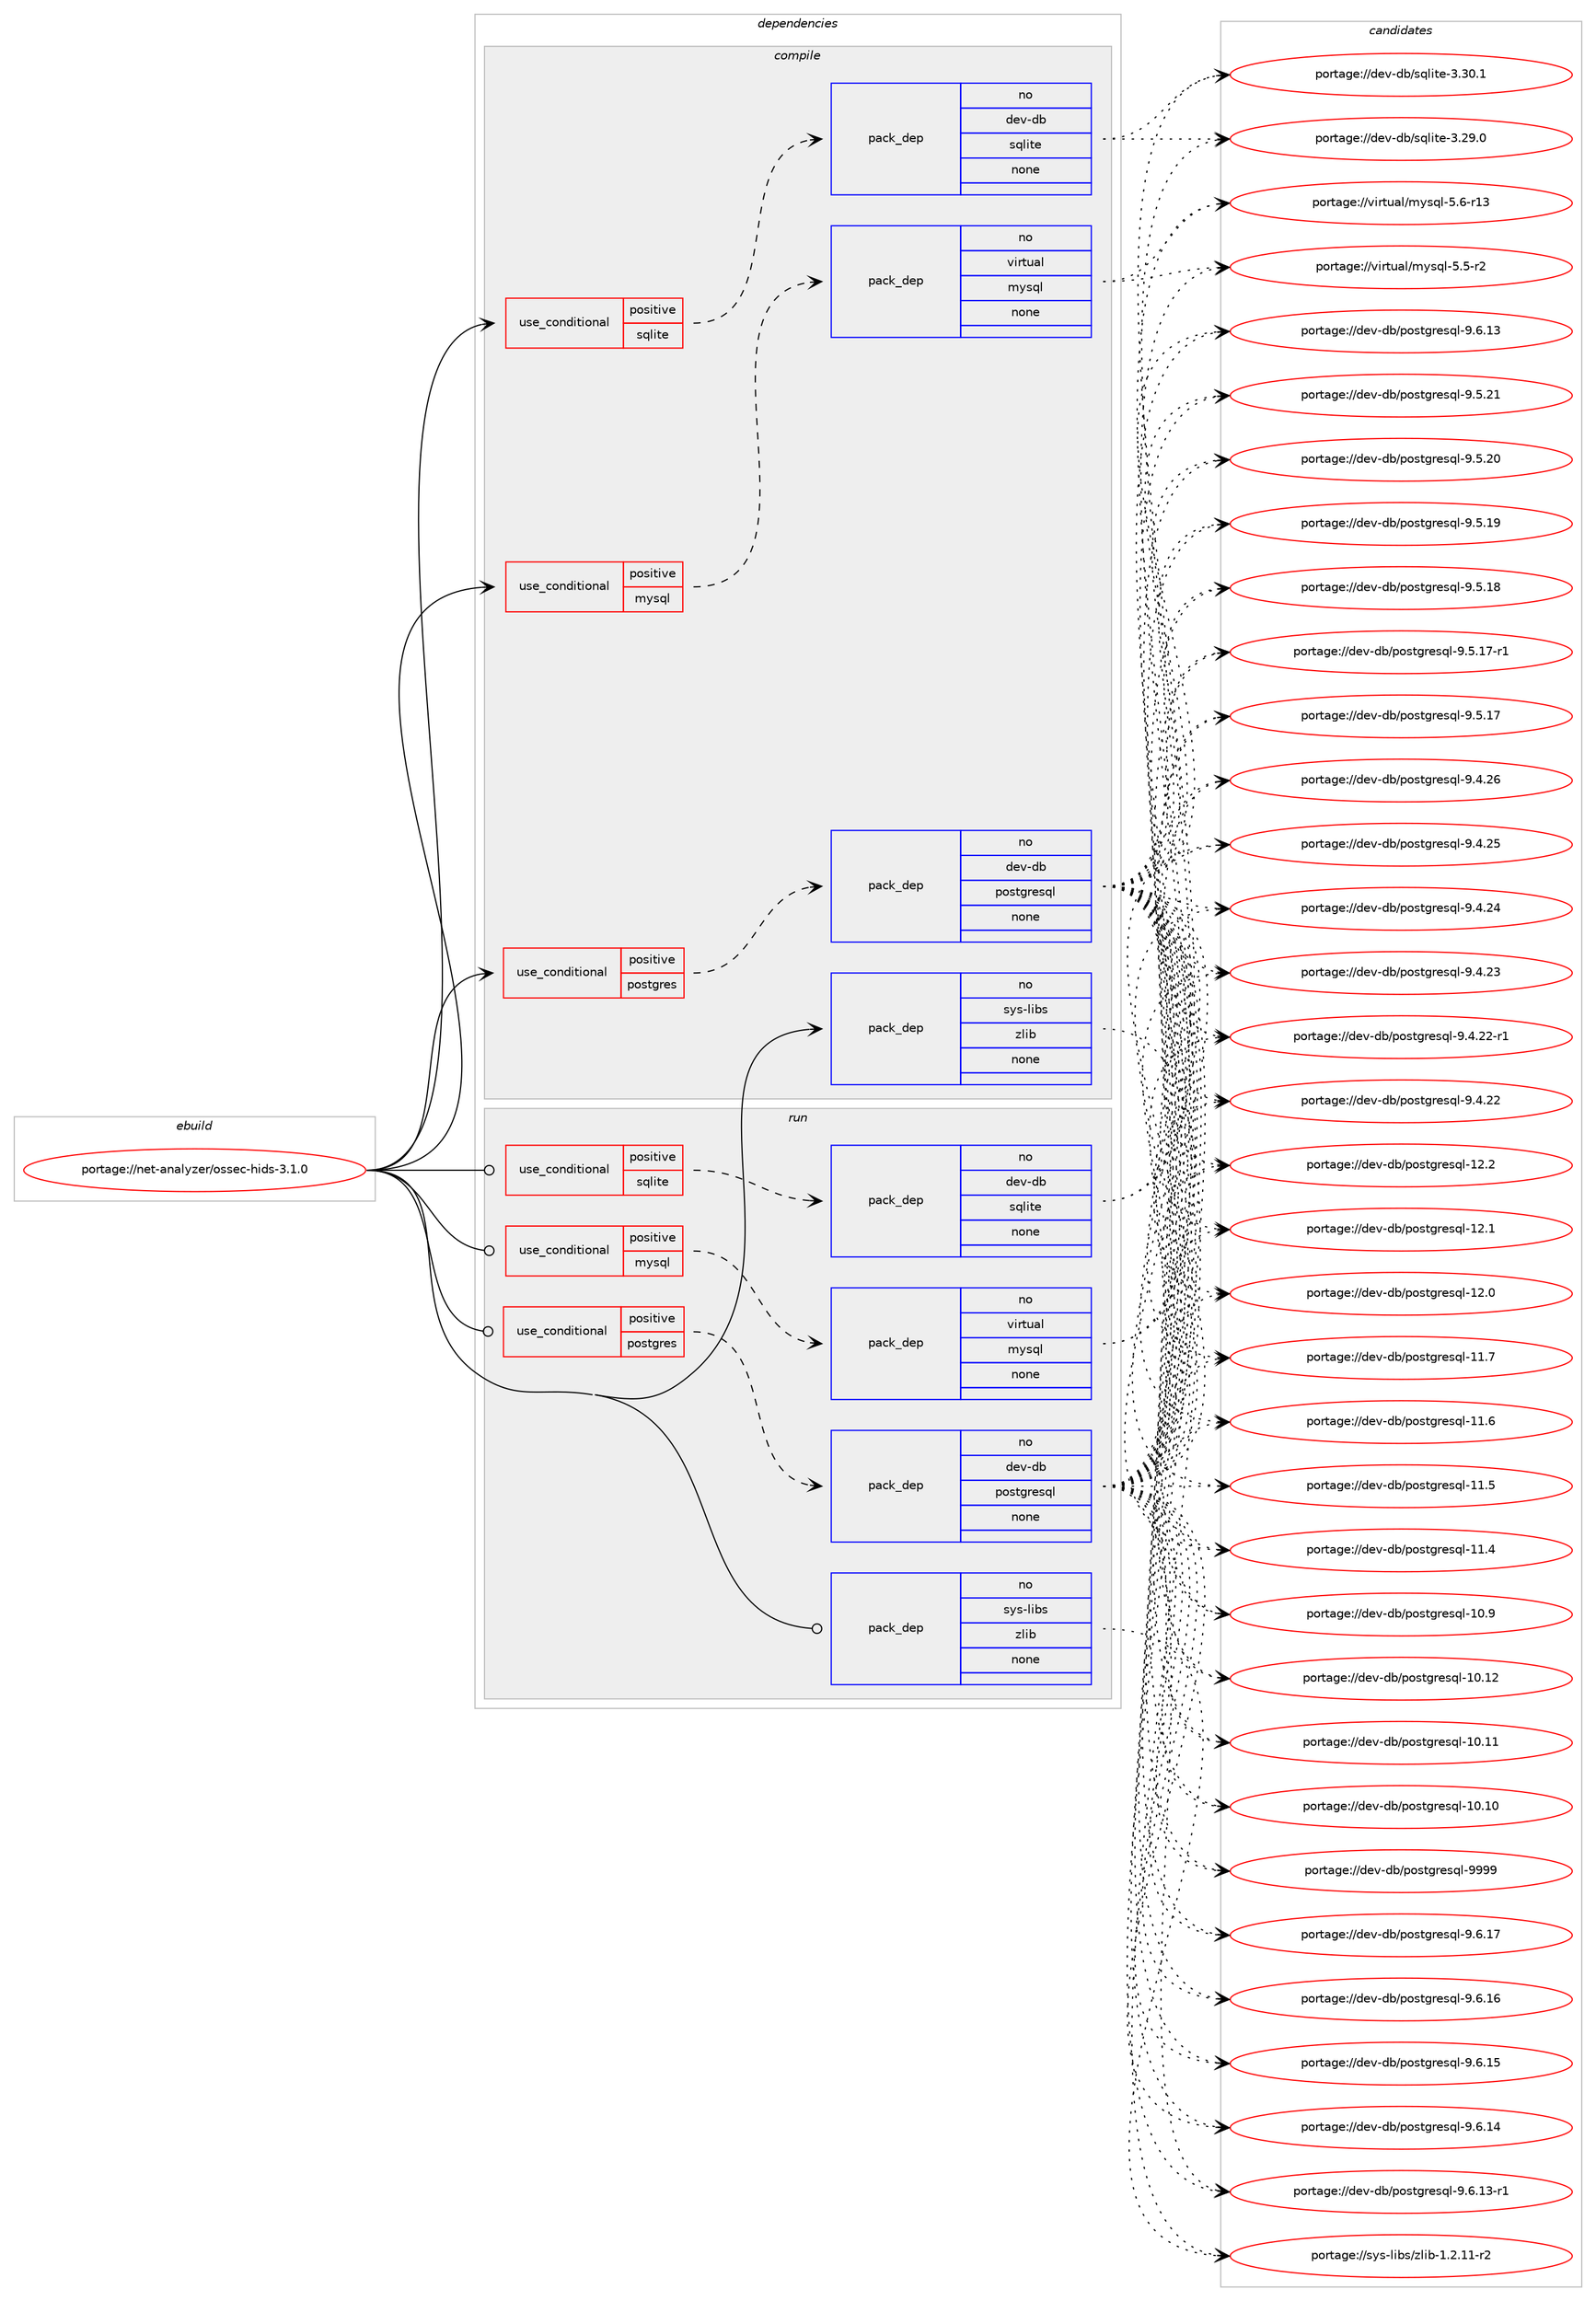 digraph prolog {

# *************
# Graph options
# *************

newrank=true;
concentrate=true;
compound=true;
graph [rankdir=LR,fontname=Helvetica,fontsize=10,ranksep=1.5];#, ranksep=2.5, nodesep=0.2];
edge  [arrowhead=vee];
node  [fontname=Helvetica,fontsize=10];

# **********
# The ebuild
# **********

subgraph cluster_leftcol {
color=gray;
rank=same;
label=<<i>ebuild</i>>;
id [label="portage://net-analyzer/ossec-hids-3.1.0", color=red, width=4, href="../net-analyzer/ossec-hids-3.1.0.svg"];
}

# ****************
# The dependencies
# ****************

subgraph cluster_midcol {
color=gray;
label=<<i>dependencies</i>>;
subgraph cluster_compile {
fillcolor="#eeeeee";
style=filled;
label=<<i>compile</i>>;
subgraph cond31206 {
dependency140160 [label=<<TABLE BORDER="0" CELLBORDER="1" CELLSPACING="0" CELLPADDING="4"><TR><TD ROWSPAN="3" CELLPADDING="10">use_conditional</TD></TR><TR><TD>positive</TD></TR><TR><TD>mysql</TD></TR></TABLE>>, shape=none, color=red];
subgraph pack106578 {
dependency140161 [label=<<TABLE BORDER="0" CELLBORDER="1" CELLSPACING="0" CELLPADDING="4" WIDTH="220"><TR><TD ROWSPAN="6" CELLPADDING="30">pack_dep</TD></TR><TR><TD WIDTH="110">no</TD></TR><TR><TD>virtual</TD></TR><TR><TD>mysql</TD></TR><TR><TD>none</TD></TR><TR><TD></TD></TR></TABLE>>, shape=none, color=blue];
}
dependency140160:e -> dependency140161:w [weight=20,style="dashed",arrowhead="vee"];
}
id:e -> dependency140160:w [weight=20,style="solid",arrowhead="vee"];
subgraph cond31207 {
dependency140162 [label=<<TABLE BORDER="0" CELLBORDER="1" CELLSPACING="0" CELLPADDING="4"><TR><TD ROWSPAN="3" CELLPADDING="10">use_conditional</TD></TR><TR><TD>positive</TD></TR><TR><TD>postgres</TD></TR></TABLE>>, shape=none, color=red];
subgraph pack106579 {
dependency140163 [label=<<TABLE BORDER="0" CELLBORDER="1" CELLSPACING="0" CELLPADDING="4" WIDTH="220"><TR><TD ROWSPAN="6" CELLPADDING="30">pack_dep</TD></TR><TR><TD WIDTH="110">no</TD></TR><TR><TD>dev-db</TD></TR><TR><TD>postgresql</TD></TR><TR><TD>none</TD></TR><TR><TD></TD></TR></TABLE>>, shape=none, color=blue];
}
dependency140162:e -> dependency140163:w [weight=20,style="dashed",arrowhead="vee"];
}
id:e -> dependency140162:w [weight=20,style="solid",arrowhead="vee"];
subgraph cond31208 {
dependency140164 [label=<<TABLE BORDER="0" CELLBORDER="1" CELLSPACING="0" CELLPADDING="4"><TR><TD ROWSPAN="3" CELLPADDING="10">use_conditional</TD></TR><TR><TD>positive</TD></TR><TR><TD>sqlite</TD></TR></TABLE>>, shape=none, color=red];
subgraph pack106580 {
dependency140165 [label=<<TABLE BORDER="0" CELLBORDER="1" CELLSPACING="0" CELLPADDING="4" WIDTH="220"><TR><TD ROWSPAN="6" CELLPADDING="30">pack_dep</TD></TR><TR><TD WIDTH="110">no</TD></TR><TR><TD>dev-db</TD></TR><TR><TD>sqlite</TD></TR><TR><TD>none</TD></TR><TR><TD></TD></TR></TABLE>>, shape=none, color=blue];
}
dependency140164:e -> dependency140165:w [weight=20,style="dashed",arrowhead="vee"];
}
id:e -> dependency140164:w [weight=20,style="solid",arrowhead="vee"];
subgraph pack106581 {
dependency140166 [label=<<TABLE BORDER="0" CELLBORDER="1" CELLSPACING="0" CELLPADDING="4" WIDTH="220"><TR><TD ROWSPAN="6" CELLPADDING="30">pack_dep</TD></TR><TR><TD WIDTH="110">no</TD></TR><TR><TD>sys-libs</TD></TR><TR><TD>zlib</TD></TR><TR><TD>none</TD></TR><TR><TD></TD></TR></TABLE>>, shape=none, color=blue];
}
id:e -> dependency140166:w [weight=20,style="solid",arrowhead="vee"];
}
subgraph cluster_compileandrun {
fillcolor="#eeeeee";
style=filled;
label=<<i>compile and run</i>>;
}
subgraph cluster_run {
fillcolor="#eeeeee";
style=filled;
label=<<i>run</i>>;
subgraph cond31209 {
dependency140167 [label=<<TABLE BORDER="0" CELLBORDER="1" CELLSPACING="0" CELLPADDING="4"><TR><TD ROWSPAN="3" CELLPADDING="10">use_conditional</TD></TR><TR><TD>positive</TD></TR><TR><TD>mysql</TD></TR></TABLE>>, shape=none, color=red];
subgraph pack106582 {
dependency140168 [label=<<TABLE BORDER="0" CELLBORDER="1" CELLSPACING="0" CELLPADDING="4" WIDTH="220"><TR><TD ROWSPAN="6" CELLPADDING="30">pack_dep</TD></TR><TR><TD WIDTH="110">no</TD></TR><TR><TD>virtual</TD></TR><TR><TD>mysql</TD></TR><TR><TD>none</TD></TR><TR><TD></TD></TR></TABLE>>, shape=none, color=blue];
}
dependency140167:e -> dependency140168:w [weight=20,style="dashed",arrowhead="vee"];
}
id:e -> dependency140167:w [weight=20,style="solid",arrowhead="odot"];
subgraph cond31210 {
dependency140169 [label=<<TABLE BORDER="0" CELLBORDER="1" CELLSPACING="0" CELLPADDING="4"><TR><TD ROWSPAN="3" CELLPADDING="10">use_conditional</TD></TR><TR><TD>positive</TD></TR><TR><TD>postgres</TD></TR></TABLE>>, shape=none, color=red];
subgraph pack106583 {
dependency140170 [label=<<TABLE BORDER="0" CELLBORDER="1" CELLSPACING="0" CELLPADDING="4" WIDTH="220"><TR><TD ROWSPAN="6" CELLPADDING="30">pack_dep</TD></TR><TR><TD WIDTH="110">no</TD></TR><TR><TD>dev-db</TD></TR><TR><TD>postgresql</TD></TR><TR><TD>none</TD></TR><TR><TD></TD></TR></TABLE>>, shape=none, color=blue];
}
dependency140169:e -> dependency140170:w [weight=20,style="dashed",arrowhead="vee"];
}
id:e -> dependency140169:w [weight=20,style="solid",arrowhead="odot"];
subgraph cond31211 {
dependency140171 [label=<<TABLE BORDER="0" CELLBORDER="1" CELLSPACING="0" CELLPADDING="4"><TR><TD ROWSPAN="3" CELLPADDING="10">use_conditional</TD></TR><TR><TD>positive</TD></TR><TR><TD>sqlite</TD></TR></TABLE>>, shape=none, color=red];
subgraph pack106584 {
dependency140172 [label=<<TABLE BORDER="0" CELLBORDER="1" CELLSPACING="0" CELLPADDING="4" WIDTH="220"><TR><TD ROWSPAN="6" CELLPADDING="30">pack_dep</TD></TR><TR><TD WIDTH="110">no</TD></TR><TR><TD>dev-db</TD></TR><TR><TD>sqlite</TD></TR><TR><TD>none</TD></TR><TR><TD></TD></TR></TABLE>>, shape=none, color=blue];
}
dependency140171:e -> dependency140172:w [weight=20,style="dashed",arrowhead="vee"];
}
id:e -> dependency140171:w [weight=20,style="solid",arrowhead="odot"];
subgraph pack106585 {
dependency140173 [label=<<TABLE BORDER="0" CELLBORDER="1" CELLSPACING="0" CELLPADDING="4" WIDTH="220"><TR><TD ROWSPAN="6" CELLPADDING="30">pack_dep</TD></TR><TR><TD WIDTH="110">no</TD></TR><TR><TD>sys-libs</TD></TR><TR><TD>zlib</TD></TR><TR><TD>none</TD></TR><TR><TD></TD></TR></TABLE>>, shape=none, color=blue];
}
id:e -> dependency140173:w [weight=20,style="solid",arrowhead="odot"];
}
}

# **************
# The candidates
# **************

subgraph cluster_choices {
rank=same;
color=gray;
label=<<i>candidates</i>>;

subgraph choice106578 {
color=black;
nodesep=1;
choice118105114116117971084710912111511310845534654451144951 [label="portage://virtual/mysql-5.6-r13", color=red, width=4,href="../virtual/mysql-5.6-r13.svg"];
choice1181051141161179710847109121115113108455346534511450 [label="portage://virtual/mysql-5.5-r2", color=red, width=4,href="../virtual/mysql-5.5-r2.svg"];
dependency140161:e -> choice118105114116117971084710912111511310845534654451144951:w [style=dotted,weight="100"];
dependency140161:e -> choice1181051141161179710847109121115113108455346534511450:w [style=dotted,weight="100"];
}
subgraph choice106579 {
color=black;
nodesep=1;
choice1001011184510098471121111151161031141011151131084557575757 [label="portage://dev-db/postgresql-9999", color=red, width=4,href="../dev-db/postgresql-9999.svg"];
choice10010111845100984711211111511610311410111511310845574654464955 [label="portage://dev-db/postgresql-9.6.17", color=red, width=4,href="../dev-db/postgresql-9.6.17.svg"];
choice10010111845100984711211111511610311410111511310845574654464954 [label="portage://dev-db/postgresql-9.6.16", color=red, width=4,href="../dev-db/postgresql-9.6.16.svg"];
choice10010111845100984711211111511610311410111511310845574654464953 [label="portage://dev-db/postgresql-9.6.15", color=red, width=4,href="../dev-db/postgresql-9.6.15.svg"];
choice10010111845100984711211111511610311410111511310845574654464952 [label="portage://dev-db/postgresql-9.6.14", color=red, width=4,href="../dev-db/postgresql-9.6.14.svg"];
choice100101118451009847112111115116103114101115113108455746544649514511449 [label="portage://dev-db/postgresql-9.6.13-r1", color=red, width=4,href="../dev-db/postgresql-9.6.13-r1.svg"];
choice10010111845100984711211111511610311410111511310845574654464951 [label="portage://dev-db/postgresql-9.6.13", color=red, width=4,href="../dev-db/postgresql-9.6.13.svg"];
choice10010111845100984711211111511610311410111511310845574653465049 [label="portage://dev-db/postgresql-9.5.21", color=red, width=4,href="../dev-db/postgresql-9.5.21.svg"];
choice10010111845100984711211111511610311410111511310845574653465048 [label="portage://dev-db/postgresql-9.5.20", color=red, width=4,href="../dev-db/postgresql-9.5.20.svg"];
choice10010111845100984711211111511610311410111511310845574653464957 [label="portage://dev-db/postgresql-9.5.19", color=red, width=4,href="../dev-db/postgresql-9.5.19.svg"];
choice10010111845100984711211111511610311410111511310845574653464956 [label="portage://dev-db/postgresql-9.5.18", color=red, width=4,href="../dev-db/postgresql-9.5.18.svg"];
choice100101118451009847112111115116103114101115113108455746534649554511449 [label="portage://dev-db/postgresql-9.5.17-r1", color=red, width=4,href="../dev-db/postgresql-9.5.17-r1.svg"];
choice10010111845100984711211111511610311410111511310845574653464955 [label="portage://dev-db/postgresql-9.5.17", color=red, width=4,href="../dev-db/postgresql-9.5.17.svg"];
choice10010111845100984711211111511610311410111511310845574652465054 [label="portage://dev-db/postgresql-9.4.26", color=red, width=4,href="../dev-db/postgresql-9.4.26.svg"];
choice10010111845100984711211111511610311410111511310845574652465053 [label="portage://dev-db/postgresql-9.4.25", color=red, width=4,href="../dev-db/postgresql-9.4.25.svg"];
choice10010111845100984711211111511610311410111511310845574652465052 [label="portage://dev-db/postgresql-9.4.24", color=red, width=4,href="../dev-db/postgresql-9.4.24.svg"];
choice10010111845100984711211111511610311410111511310845574652465051 [label="portage://dev-db/postgresql-9.4.23", color=red, width=4,href="../dev-db/postgresql-9.4.23.svg"];
choice100101118451009847112111115116103114101115113108455746524650504511449 [label="portage://dev-db/postgresql-9.4.22-r1", color=red, width=4,href="../dev-db/postgresql-9.4.22-r1.svg"];
choice10010111845100984711211111511610311410111511310845574652465050 [label="portage://dev-db/postgresql-9.4.22", color=red, width=4,href="../dev-db/postgresql-9.4.22.svg"];
choice1001011184510098471121111151161031141011151131084549504650 [label="portage://dev-db/postgresql-12.2", color=red, width=4,href="../dev-db/postgresql-12.2.svg"];
choice1001011184510098471121111151161031141011151131084549504649 [label="portage://dev-db/postgresql-12.1", color=red, width=4,href="../dev-db/postgresql-12.1.svg"];
choice1001011184510098471121111151161031141011151131084549504648 [label="portage://dev-db/postgresql-12.0", color=red, width=4,href="../dev-db/postgresql-12.0.svg"];
choice1001011184510098471121111151161031141011151131084549494655 [label="portage://dev-db/postgresql-11.7", color=red, width=4,href="../dev-db/postgresql-11.7.svg"];
choice1001011184510098471121111151161031141011151131084549494654 [label="portage://dev-db/postgresql-11.6", color=red, width=4,href="../dev-db/postgresql-11.6.svg"];
choice1001011184510098471121111151161031141011151131084549494653 [label="portage://dev-db/postgresql-11.5", color=red, width=4,href="../dev-db/postgresql-11.5.svg"];
choice1001011184510098471121111151161031141011151131084549494652 [label="portage://dev-db/postgresql-11.4", color=red, width=4,href="../dev-db/postgresql-11.4.svg"];
choice1001011184510098471121111151161031141011151131084549484657 [label="portage://dev-db/postgresql-10.9", color=red, width=4,href="../dev-db/postgresql-10.9.svg"];
choice100101118451009847112111115116103114101115113108454948464950 [label="portage://dev-db/postgresql-10.12", color=red, width=4,href="../dev-db/postgresql-10.12.svg"];
choice100101118451009847112111115116103114101115113108454948464949 [label="portage://dev-db/postgresql-10.11", color=red, width=4,href="../dev-db/postgresql-10.11.svg"];
choice100101118451009847112111115116103114101115113108454948464948 [label="portage://dev-db/postgresql-10.10", color=red, width=4,href="../dev-db/postgresql-10.10.svg"];
dependency140163:e -> choice1001011184510098471121111151161031141011151131084557575757:w [style=dotted,weight="100"];
dependency140163:e -> choice10010111845100984711211111511610311410111511310845574654464955:w [style=dotted,weight="100"];
dependency140163:e -> choice10010111845100984711211111511610311410111511310845574654464954:w [style=dotted,weight="100"];
dependency140163:e -> choice10010111845100984711211111511610311410111511310845574654464953:w [style=dotted,weight="100"];
dependency140163:e -> choice10010111845100984711211111511610311410111511310845574654464952:w [style=dotted,weight="100"];
dependency140163:e -> choice100101118451009847112111115116103114101115113108455746544649514511449:w [style=dotted,weight="100"];
dependency140163:e -> choice10010111845100984711211111511610311410111511310845574654464951:w [style=dotted,weight="100"];
dependency140163:e -> choice10010111845100984711211111511610311410111511310845574653465049:w [style=dotted,weight="100"];
dependency140163:e -> choice10010111845100984711211111511610311410111511310845574653465048:w [style=dotted,weight="100"];
dependency140163:e -> choice10010111845100984711211111511610311410111511310845574653464957:w [style=dotted,weight="100"];
dependency140163:e -> choice10010111845100984711211111511610311410111511310845574653464956:w [style=dotted,weight="100"];
dependency140163:e -> choice100101118451009847112111115116103114101115113108455746534649554511449:w [style=dotted,weight="100"];
dependency140163:e -> choice10010111845100984711211111511610311410111511310845574653464955:w [style=dotted,weight="100"];
dependency140163:e -> choice10010111845100984711211111511610311410111511310845574652465054:w [style=dotted,weight="100"];
dependency140163:e -> choice10010111845100984711211111511610311410111511310845574652465053:w [style=dotted,weight="100"];
dependency140163:e -> choice10010111845100984711211111511610311410111511310845574652465052:w [style=dotted,weight="100"];
dependency140163:e -> choice10010111845100984711211111511610311410111511310845574652465051:w [style=dotted,weight="100"];
dependency140163:e -> choice100101118451009847112111115116103114101115113108455746524650504511449:w [style=dotted,weight="100"];
dependency140163:e -> choice10010111845100984711211111511610311410111511310845574652465050:w [style=dotted,weight="100"];
dependency140163:e -> choice1001011184510098471121111151161031141011151131084549504650:w [style=dotted,weight="100"];
dependency140163:e -> choice1001011184510098471121111151161031141011151131084549504649:w [style=dotted,weight="100"];
dependency140163:e -> choice1001011184510098471121111151161031141011151131084549504648:w [style=dotted,weight="100"];
dependency140163:e -> choice1001011184510098471121111151161031141011151131084549494655:w [style=dotted,weight="100"];
dependency140163:e -> choice1001011184510098471121111151161031141011151131084549494654:w [style=dotted,weight="100"];
dependency140163:e -> choice1001011184510098471121111151161031141011151131084549494653:w [style=dotted,weight="100"];
dependency140163:e -> choice1001011184510098471121111151161031141011151131084549494652:w [style=dotted,weight="100"];
dependency140163:e -> choice1001011184510098471121111151161031141011151131084549484657:w [style=dotted,weight="100"];
dependency140163:e -> choice100101118451009847112111115116103114101115113108454948464950:w [style=dotted,weight="100"];
dependency140163:e -> choice100101118451009847112111115116103114101115113108454948464949:w [style=dotted,weight="100"];
dependency140163:e -> choice100101118451009847112111115116103114101115113108454948464948:w [style=dotted,weight="100"];
}
subgraph choice106580 {
color=black;
nodesep=1;
choice10010111845100984711511310810511610145514651484649 [label="portage://dev-db/sqlite-3.30.1", color=red, width=4,href="../dev-db/sqlite-3.30.1.svg"];
choice10010111845100984711511310810511610145514650574648 [label="portage://dev-db/sqlite-3.29.0", color=red, width=4,href="../dev-db/sqlite-3.29.0.svg"];
dependency140165:e -> choice10010111845100984711511310810511610145514651484649:w [style=dotted,weight="100"];
dependency140165:e -> choice10010111845100984711511310810511610145514650574648:w [style=dotted,weight="100"];
}
subgraph choice106581 {
color=black;
nodesep=1;
choice11512111545108105981154712210810598454946504649494511450 [label="portage://sys-libs/zlib-1.2.11-r2", color=red, width=4,href="../sys-libs/zlib-1.2.11-r2.svg"];
dependency140166:e -> choice11512111545108105981154712210810598454946504649494511450:w [style=dotted,weight="100"];
}
subgraph choice106582 {
color=black;
nodesep=1;
choice118105114116117971084710912111511310845534654451144951 [label="portage://virtual/mysql-5.6-r13", color=red, width=4,href="../virtual/mysql-5.6-r13.svg"];
choice1181051141161179710847109121115113108455346534511450 [label="portage://virtual/mysql-5.5-r2", color=red, width=4,href="../virtual/mysql-5.5-r2.svg"];
dependency140168:e -> choice118105114116117971084710912111511310845534654451144951:w [style=dotted,weight="100"];
dependency140168:e -> choice1181051141161179710847109121115113108455346534511450:w [style=dotted,weight="100"];
}
subgraph choice106583 {
color=black;
nodesep=1;
choice1001011184510098471121111151161031141011151131084557575757 [label="portage://dev-db/postgresql-9999", color=red, width=4,href="../dev-db/postgresql-9999.svg"];
choice10010111845100984711211111511610311410111511310845574654464955 [label="portage://dev-db/postgresql-9.6.17", color=red, width=4,href="../dev-db/postgresql-9.6.17.svg"];
choice10010111845100984711211111511610311410111511310845574654464954 [label="portage://dev-db/postgresql-9.6.16", color=red, width=4,href="../dev-db/postgresql-9.6.16.svg"];
choice10010111845100984711211111511610311410111511310845574654464953 [label="portage://dev-db/postgresql-9.6.15", color=red, width=4,href="../dev-db/postgresql-9.6.15.svg"];
choice10010111845100984711211111511610311410111511310845574654464952 [label="portage://dev-db/postgresql-9.6.14", color=red, width=4,href="../dev-db/postgresql-9.6.14.svg"];
choice100101118451009847112111115116103114101115113108455746544649514511449 [label="portage://dev-db/postgresql-9.6.13-r1", color=red, width=4,href="../dev-db/postgresql-9.6.13-r1.svg"];
choice10010111845100984711211111511610311410111511310845574654464951 [label="portage://dev-db/postgresql-9.6.13", color=red, width=4,href="../dev-db/postgresql-9.6.13.svg"];
choice10010111845100984711211111511610311410111511310845574653465049 [label="portage://dev-db/postgresql-9.5.21", color=red, width=4,href="../dev-db/postgresql-9.5.21.svg"];
choice10010111845100984711211111511610311410111511310845574653465048 [label="portage://dev-db/postgresql-9.5.20", color=red, width=4,href="../dev-db/postgresql-9.5.20.svg"];
choice10010111845100984711211111511610311410111511310845574653464957 [label="portage://dev-db/postgresql-9.5.19", color=red, width=4,href="../dev-db/postgresql-9.5.19.svg"];
choice10010111845100984711211111511610311410111511310845574653464956 [label="portage://dev-db/postgresql-9.5.18", color=red, width=4,href="../dev-db/postgresql-9.5.18.svg"];
choice100101118451009847112111115116103114101115113108455746534649554511449 [label="portage://dev-db/postgresql-9.5.17-r1", color=red, width=4,href="../dev-db/postgresql-9.5.17-r1.svg"];
choice10010111845100984711211111511610311410111511310845574653464955 [label="portage://dev-db/postgresql-9.5.17", color=red, width=4,href="../dev-db/postgresql-9.5.17.svg"];
choice10010111845100984711211111511610311410111511310845574652465054 [label="portage://dev-db/postgresql-9.4.26", color=red, width=4,href="../dev-db/postgresql-9.4.26.svg"];
choice10010111845100984711211111511610311410111511310845574652465053 [label="portage://dev-db/postgresql-9.4.25", color=red, width=4,href="../dev-db/postgresql-9.4.25.svg"];
choice10010111845100984711211111511610311410111511310845574652465052 [label="portage://dev-db/postgresql-9.4.24", color=red, width=4,href="../dev-db/postgresql-9.4.24.svg"];
choice10010111845100984711211111511610311410111511310845574652465051 [label="portage://dev-db/postgresql-9.4.23", color=red, width=4,href="../dev-db/postgresql-9.4.23.svg"];
choice100101118451009847112111115116103114101115113108455746524650504511449 [label="portage://dev-db/postgresql-9.4.22-r1", color=red, width=4,href="../dev-db/postgresql-9.4.22-r1.svg"];
choice10010111845100984711211111511610311410111511310845574652465050 [label="portage://dev-db/postgresql-9.4.22", color=red, width=4,href="../dev-db/postgresql-9.4.22.svg"];
choice1001011184510098471121111151161031141011151131084549504650 [label="portage://dev-db/postgresql-12.2", color=red, width=4,href="../dev-db/postgresql-12.2.svg"];
choice1001011184510098471121111151161031141011151131084549504649 [label="portage://dev-db/postgresql-12.1", color=red, width=4,href="../dev-db/postgresql-12.1.svg"];
choice1001011184510098471121111151161031141011151131084549504648 [label="portage://dev-db/postgresql-12.0", color=red, width=4,href="../dev-db/postgresql-12.0.svg"];
choice1001011184510098471121111151161031141011151131084549494655 [label="portage://dev-db/postgresql-11.7", color=red, width=4,href="../dev-db/postgresql-11.7.svg"];
choice1001011184510098471121111151161031141011151131084549494654 [label="portage://dev-db/postgresql-11.6", color=red, width=4,href="../dev-db/postgresql-11.6.svg"];
choice1001011184510098471121111151161031141011151131084549494653 [label="portage://dev-db/postgresql-11.5", color=red, width=4,href="../dev-db/postgresql-11.5.svg"];
choice1001011184510098471121111151161031141011151131084549494652 [label="portage://dev-db/postgresql-11.4", color=red, width=4,href="../dev-db/postgresql-11.4.svg"];
choice1001011184510098471121111151161031141011151131084549484657 [label="portage://dev-db/postgresql-10.9", color=red, width=4,href="../dev-db/postgresql-10.9.svg"];
choice100101118451009847112111115116103114101115113108454948464950 [label="portage://dev-db/postgresql-10.12", color=red, width=4,href="../dev-db/postgresql-10.12.svg"];
choice100101118451009847112111115116103114101115113108454948464949 [label="portage://dev-db/postgresql-10.11", color=red, width=4,href="../dev-db/postgresql-10.11.svg"];
choice100101118451009847112111115116103114101115113108454948464948 [label="portage://dev-db/postgresql-10.10", color=red, width=4,href="../dev-db/postgresql-10.10.svg"];
dependency140170:e -> choice1001011184510098471121111151161031141011151131084557575757:w [style=dotted,weight="100"];
dependency140170:e -> choice10010111845100984711211111511610311410111511310845574654464955:w [style=dotted,weight="100"];
dependency140170:e -> choice10010111845100984711211111511610311410111511310845574654464954:w [style=dotted,weight="100"];
dependency140170:e -> choice10010111845100984711211111511610311410111511310845574654464953:w [style=dotted,weight="100"];
dependency140170:e -> choice10010111845100984711211111511610311410111511310845574654464952:w [style=dotted,weight="100"];
dependency140170:e -> choice100101118451009847112111115116103114101115113108455746544649514511449:w [style=dotted,weight="100"];
dependency140170:e -> choice10010111845100984711211111511610311410111511310845574654464951:w [style=dotted,weight="100"];
dependency140170:e -> choice10010111845100984711211111511610311410111511310845574653465049:w [style=dotted,weight="100"];
dependency140170:e -> choice10010111845100984711211111511610311410111511310845574653465048:w [style=dotted,weight="100"];
dependency140170:e -> choice10010111845100984711211111511610311410111511310845574653464957:w [style=dotted,weight="100"];
dependency140170:e -> choice10010111845100984711211111511610311410111511310845574653464956:w [style=dotted,weight="100"];
dependency140170:e -> choice100101118451009847112111115116103114101115113108455746534649554511449:w [style=dotted,weight="100"];
dependency140170:e -> choice10010111845100984711211111511610311410111511310845574653464955:w [style=dotted,weight="100"];
dependency140170:e -> choice10010111845100984711211111511610311410111511310845574652465054:w [style=dotted,weight="100"];
dependency140170:e -> choice10010111845100984711211111511610311410111511310845574652465053:w [style=dotted,weight="100"];
dependency140170:e -> choice10010111845100984711211111511610311410111511310845574652465052:w [style=dotted,weight="100"];
dependency140170:e -> choice10010111845100984711211111511610311410111511310845574652465051:w [style=dotted,weight="100"];
dependency140170:e -> choice100101118451009847112111115116103114101115113108455746524650504511449:w [style=dotted,weight="100"];
dependency140170:e -> choice10010111845100984711211111511610311410111511310845574652465050:w [style=dotted,weight="100"];
dependency140170:e -> choice1001011184510098471121111151161031141011151131084549504650:w [style=dotted,weight="100"];
dependency140170:e -> choice1001011184510098471121111151161031141011151131084549504649:w [style=dotted,weight="100"];
dependency140170:e -> choice1001011184510098471121111151161031141011151131084549504648:w [style=dotted,weight="100"];
dependency140170:e -> choice1001011184510098471121111151161031141011151131084549494655:w [style=dotted,weight="100"];
dependency140170:e -> choice1001011184510098471121111151161031141011151131084549494654:w [style=dotted,weight="100"];
dependency140170:e -> choice1001011184510098471121111151161031141011151131084549494653:w [style=dotted,weight="100"];
dependency140170:e -> choice1001011184510098471121111151161031141011151131084549494652:w [style=dotted,weight="100"];
dependency140170:e -> choice1001011184510098471121111151161031141011151131084549484657:w [style=dotted,weight="100"];
dependency140170:e -> choice100101118451009847112111115116103114101115113108454948464950:w [style=dotted,weight="100"];
dependency140170:e -> choice100101118451009847112111115116103114101115113108454948464949:w [style=dotted,weight="100"];
dependency140170:e -> choice100101118451009847112111115116103114101115113108454948464948:w [style=dotted,weight="100"];
}
subgraph choice106584 {
color=black;
nodesep=1;
choice10010111845100984711511310810511610145514651484649 [label="portage://dev-db/sqlite-3.30.1", color=red, width=4,href="../dev-db/sqlite-3.30.1.svg"];
choice10010111845100984711511310810511610145514650574648 [label="portage://dev-db/sqlite-3.29.0", color=red, width=4,href="../dev-db/sqlite-3.29.0.svg"];
dependency140172:e -> choice10010111845100984711511310810511610145514651484649:w [style=dotted,weight="100"];
dependency140172:e -> choice10010111845100984711511310810511610145514650574648:w [style=dotted,weight="100"];
}
subgraph choice106585 {
color=black;
nodesep=1;
choice11512111545108105981154712210810598454946504649494511450 [label="portage://sys-libs/zlib-1.2.11-r2", color=red, width=4,href="../sys-libs/zlib-1.2.11-r2.svg"];
dependency140173:e -> choice11512111545108105981154712210810598454946504649494511450:w [style=dotted,weight="100"];
}
}

}
